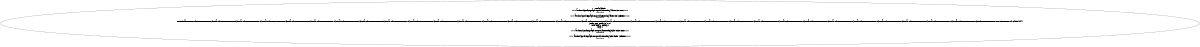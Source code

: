 digraph Flattend {
size = "8, 10.5";
1604645525 [ label="1604645525\n***** at.dms.kjc.slicegraph.InputSliceNode@4f0e073e INIT *****\n**********\n\n***** at.dms.kjc.slicegraph.InputSliceNode@4f0e073e STEADY *****\n**********\n\nFused_Ran_Int_Per_dum_Ano_Pos_Xor_Sbo_raw_dum_Ano_Pos_Xor_Sbo_raw_dum_Ano_Pos_Xor_Sbo_raw_dum_Ano_Pos_Xor_Sbo_raw_dum_Ano_Pos_Xor_Sbo_raw_dum_Ano_Pos_Xor_Sbo_raw_dum_Ano_Pos_Xor_Sbo_raw_dum_Ano_Pos_Xor_Sbo_raw_dum_Ano_Pos_Xor_Sbo_raw_dum_Ano_Pos_Xor_Sbo_raw_dum_Ano_Pos_Xor_Sbo_raw_dum_Ano_Pos_Xor_Sbo_raw_dum_Ano_Pos_Xor_Sbo_raw_dum_Ano_Pos_Xor_Sbo_raw_dum_Ano_Pos_Xor_Sbo_raw_dum_Ano_Pos_Xor_Sbo_raw_dum_Ano_Pos_Xor_Sbo_raw_dum_Ano_Pos_Xor_Sbo_raw_dum_Ano_Pos_Xor_Sbo_raw_dum_Ano_Pos_Xor_Sbo_raw_dum_Ano_Pos_Xor_Sbo_raw_dum_Ano_Pos_Xor_Sbo_raw_dum_Ano_Pos_Xor_Sbo_raw_dum_Ano_Pos_Xor_Sbo_raw_dum_Ano_Pos_Xor_Sbo_raw_dum_Ano_Pos_Xor_Sbo_raw_dum_Ano_Pos_Xor_Sbo_raw_dum_Ano_Pos_Xor_Sbo_raw_dum_Ano_Pos_Xor_Sbo_raw_dum_Ano_Pos_Xor_Sbo_raw_dum_Ano_Pos_Xor_Sbo_raw_dum_Ano_Pos_Xor_Sbo_dum_Ano_Pos_Xor_Per_Bit_Ano__1041849_541{})\n(peek, pop, push: (0, 0, 0)\nMult: init 0, steady 1\nTile: 0\n *** \n***** at.dms.kjc.slicegraph.OutputSliceNode@63b79c50 INIT *****\n**********\n\n***** at.dms.kjc.slicegraph.OutputSliceNode@63b79c50 STEADY *****\n**********\n" ];
}
